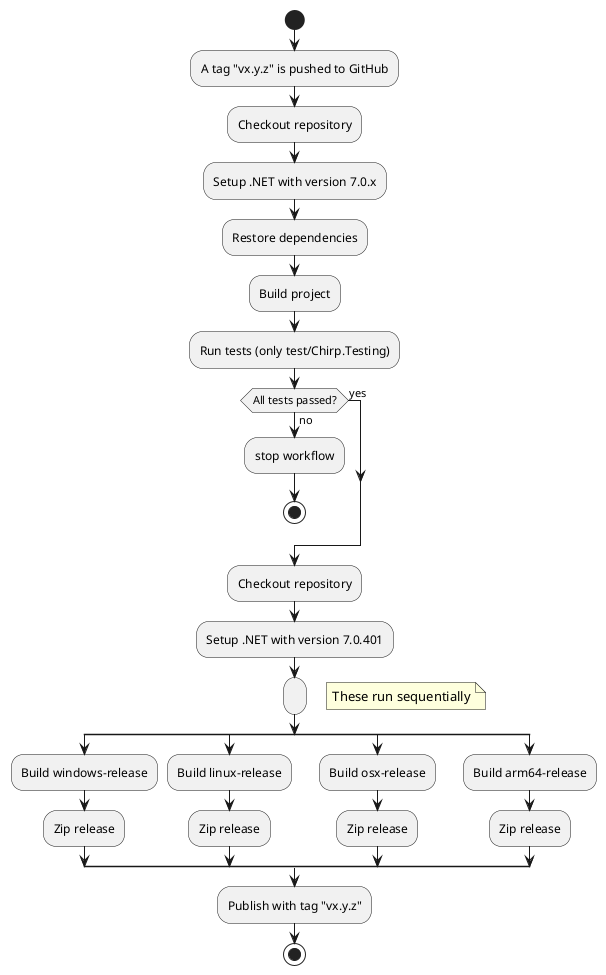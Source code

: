 @startuml Autorelease
start
:A tag "vx.y.z" is pushed to GitHub;
:Checkout repository;
:Setup .NET with version 7.0.x;
:Restore dependencies;
:Build project;
:Run tests (only test/Chirp.Testing);

if (All tests passed?) then (yes)
else (no)
	:stop workflow;
	stop
endif

:Checkout repository;
:Setup .NET with version 7.0.401;
:;
floating note right: These run sequentially
split
	:Build windows-release;
	:Zip release;
split again
	:Build linux-release;
	:Zip release;
	split again
	:Build osx-release;
	:Zip release;
	split again
	:Build arm64-release;
	:Zip release;
end split


:Publish with tag "vx.y.z";

stop
@enduml

